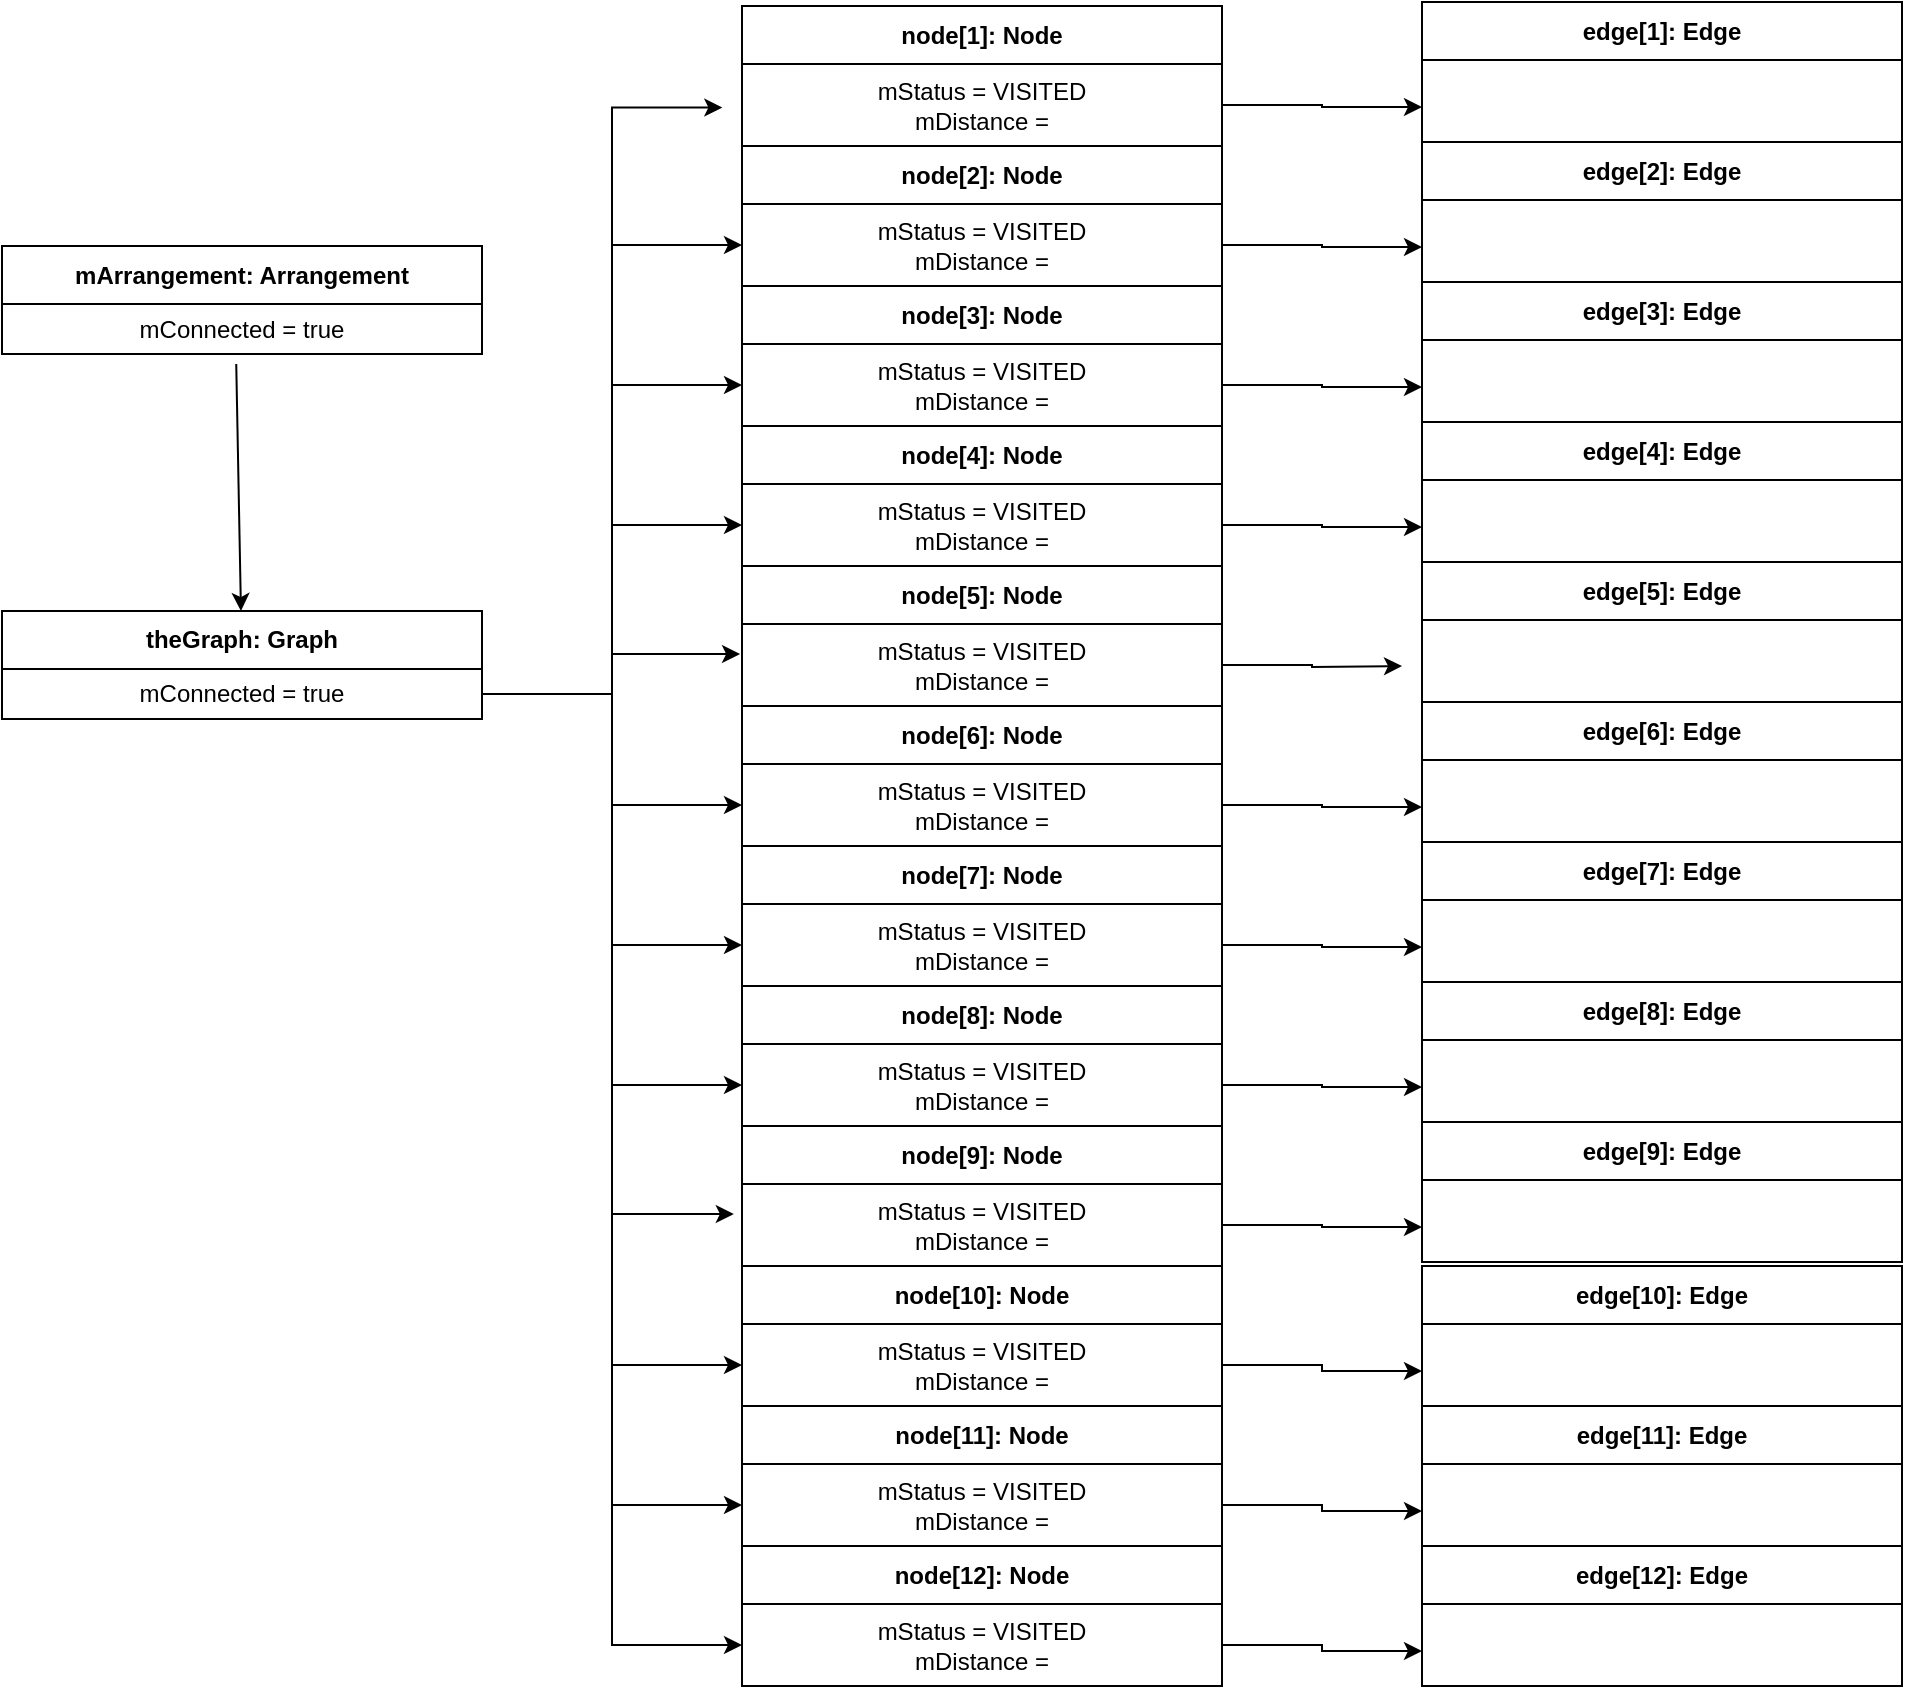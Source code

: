 <mxfile version="22.1.16" type="github">
  <diagram name="Seite-1" id="NgwSmQi8EFkBgkwMMpHe">
    <mxGraphModel dx="1687" dy="911" grid="1" gridSize="10" guides="1" tooltips="1" connect="1" arrows="1" fold="1" page="1" pageScale="1" pageWidth="2336" pageHeight="1654" math="0" shadow="0">
      <root>
        <mxCell id="0" />
        <mxCell id="1" parent="0" />
        <mxCell id="ugMAEvGEVpi-_gipkM1e-5" value="mArrangement: Arrangement" style="swimlane;fontStyle=1;align=center;verticalAlign=middle;childLayout=stackLayout;horizontal=1;startSize=29;horizontalStack=0;resizeParent=1;resizeParentMax=0;resizeLast=0;collapsible=0;marginBottom=0;html=1;whiteSpace=wrap;" vertex="1" parent="1">
          <mxGeometry x="540" y="290" width="240" height="54" as="geometry" />
        </mxCell>
        <mxCell id="ugMAEvGEVpi-_gipkM1e-6" value="mConnected = true" style="text;html=1;strokeColor=none;fillColor=none;align=center;verticalAlign=middle;spacingLeft=4;spacingRight=4;overflow=hidden;rotatable=0;points=[[0,0.5],[1,0.5]];portConstraint=eastwest;whiteSpace=wrap;" vertex="1" parent="ugMAEvGEVpi-_gipkM1e-5">
          <mxGeometry y="29" width="240" height="25" as="geometry" />
        </mxCell>
        <mxCell id="ugMAEvGEVpi-_gipkM1e-8" value="theGraph: Graph" style="swimlane;fontStyle=1;align=center;verticalAlign=middle;childLayout=stackLayout;horizontal=1;startSize=29;horizontalStack=0;resizeParent=1;resizeParentMax=0;resizeLast=0;collapsible=0;marginBottom=0;html=1;whiteSpace=wrap;" vertex="1" parent="1">
          <mxGeometry x="540" y="472.5" width="240" height="54" as="geometry" />
        </mxCell>
        <mxCell id="ugMAEvGEVpi-_gipkM1e-9" value="mConnected = true" style="text;html=1;strokeColor=none;fillColor=none;align=center;verticalAlign=middle;spacingLeft=4;spacingRight=4;overflow=hidden;rotatable=0;points=[[0,0.5],[1,0.5]];portConstraint=eastwest;whiteSpace=wrap;" vertex="1" parent="ugMAEvGEVpi-_gipkM1e-8">
          <mxGeometry y="29" width="240" height="25" as="geometry" />
        </mxCell>
        <mxCell id="ugMAEvGEVpi-_gipkM1e-11" value="node[1]: Node" style="swimlane;fontStyle=1;align=center;verticalAlign=middle;childLayout=stackLayout;horizontal=1;startSize=29;horizontalStack=0;resizeParent=1;resizeParentMax=0;resizeLast=0;collapsible=0;marginBottom=0;html=1;whiteSpace=wrap;" vertex="1" parent="1">
          <mxGeometry x="910" y="170" width="240" height="70" as="geometry" />
        </mxCell>
        <mxCell id="ugMAEvGEVpi-_gipkM1e-12" value="&lt;div&gt;mStatus = VISITED&lt;/div&gt;&lt;div&gt;mDistance = &lt;br&gt;&lt;/div&gt;" style="text;html=1;strokeColor=none;fillColor=none;align=center;verticalAlign=middle;spacingLeft=4;spacingRight=4;overflow=hidden;rotatable=0;points=[[0,0.5],[1,0.5]];portConstraint=eastwest;whiteSpace=wrap;" vertex="1" parent="ugMAEvGEVpi-_gipkM1e-11">
          <mxGeometry y="29" width="240" height="41" as="geometry" />
        </mxCell>
        <mxCell id="ugMAEvGEVpi-_gipkM1e-13" value="node[2]: Node" style="swimlane;fontStyle=1;align=center;verticalAlign=middle;childLayout=stackLayout;horizontal=1;startSize=29;horizontalStack=0;resizeParent=1;resizeParentMax=0;resizeLast=0;collapsible=0;marginBottom=0;html=1;whiteSpace=wrap;" vertex="1" parent="1">
          <mxGeometry x="910" y="240" width="240" height="70" as="geometry" />
        </mxCell>
        <mxCell id="ugMAEvGEVpi-_gipkM1e-14" value="&lt;div&gt;mStatus = VISITED&lt;/div&gt;&lt;div&gt;mDistance = &lt;br&gt;&lt;/div&gt;" style="text;html=1;strokeColor=none;fillColor=none;align=center;verticalAlign=middle;spacingLeft=4;spacingRight=4;overflow=hidden;rotatable=0;points=[[0,0.5],[1,0.5]];portConstraint=eastwest;whiteSpace=wrap;" vertex="1" parent="ugMAEvGEVpi-_gipkM1e-13">
          <mxGeometry y="29" width="240" height="41" as="geometry" />
        </mxCell>
        <mxCell id="ugMAEvGEVpi-_gipkM1e-15" value="node[3]: Node" style="swimlane;fontStyle=1;align=center;verticalAlign=middle;childLayout=stackLayout;horizontal=1;startSize=29;horizontalStack=0;resizeParent=1;resizeParentMax=0;resizeLast=0;collapsible=0;marginBottom=0;html=1;whiteSpace=wrap;" vertex="1" parent="1">
          <mxGeometry x="910" y="310" width="240" height="70" as="geometry" />
        </mxCell>
        <mxCell id="ugMAEvGEVpi-_gipkM1e-16" value="&lt;div&gt;mStatus = VISITED&lt;/div&gt;&lt;div&gt;mDistance = &lt;br&gt;&lt;/div&gt;" style="text;html=1;strokeColor=none;fillColor=none;align=center;verticalAlign=middle;spacingLeft=4;spacingRight=4;overflow=hidden;rotatable=0;points=[[0,0.5],[1,0.5]];portConstraint=eastwest;whiteSpace=wrap;" vertex="1" parent="ugMAEvGEVpi-_gipkM1e-15">
          <mxGeometry y="29" width="240" height="41" as="geometry" />
        </mxCell>
        <mxCell id="ugMAEvGEVpi-_gipkM1e-17" value="node[4]: Node" style="swimlane;fontStyle=1;align=center;verticalAlign=middle;childLayout=stackLayout;horizontal=1;startSize=29;horizontalStack=0;resizeParent=1;resizeParentMax=0;resizeLast=0;collapsible=0;marginBottom=0;html=1;whiteSpace=wrap;" vertex="1" parent="1">
          <mxGeometry x="910" y="380" width="240" height="70" as="geometry" />
        </mxCell>
        <mxCell id="ugMAEvGEVpi-_gipkM1e-18" value="&lt;div&gt;mStatus = VISITED&lt;/div&gt;&lt;div&gt;mDistance = &lt;br&gt;&lt;/div&gt;" style="text;html=1;strokeColor=none;fillColor=none;align=center;verticalAlign=middle;spacingLeft=4;spacingRight=4;overflow=hidden;rotatable=0;points=[[0,0.5],[1,0.5]];portConstraint=eastwest;whiteSpace=wrap;" vertex="1" parent="ugMAEvGEVpi-_gipkM1e-17">
          <mxGeometry y="29" width="240" height="41" as="geometry" />
        </mxCell>
        <mxCell id="ugMAEvGEVpi-_gipkM1e-19" value="node[5]: Node" style="swimlane;fontStyle=1;align=center;verticalAlign=middle;childLayout=stackLayout;horizontal=1;startSize=29;horizontalStack=0;resizeParent=1;resizeParentMax=0;resizeLast=0;collapsible=0;marginBottom=0;html=1;whiteSpace=wrap;" vertex="1" parent="1">
          <mxGeometry x="910" y="450" width="240" height="70" as="geometry" />
        </mxCell>
        <mxCell id="ugMAEvGEVpi-_gipkM1e-63" style="edgeStyle=orthogonalEdgeStyle;rounded=0;orthogonalLoop=1;jettySize=auto;html=1;exitX=1;exitY=0.5;exitDx=0;exitDy=0;" edge="1" parent="ugMAEvGEVpi-_gipkM1e-19" source="ugMAEvGEVpi-_gipkM1e-20">
          <mxGeometry relative="1" as="geometry">
            <mxPoint x="330" y="50" as="targetPoint" />
          </mxGeometry>
        </mxCell>
        <mxCell id="ugMAEvGEVpi-_gipkM1e-20" value="&lt;div&gt;mStatus = VISITED&lt;/div&gt;&lt;div&gt;mDistance = &lt;br&gt;&lt;/div&gt;" style="text;html=1;strokeColor=none;fillColor=none;align=center;verticalAlign=middle;spacingLeft=4;spacingRight=4;overflow=hidden;rotatable=0;points=[[0,0.5],[1,0.5]];portConstraint=eastwest;whiteSpace=wrap;" vertex="1" parent="ugMAEvGEVpi-_gipkM1e-19">
          <mxGeometry y="29" width="240" height="41" as="geometry" />
        </mxCell>
        <mxCell id="ugMAEvGEVpi-_gipkM1e-21" value="node[9]: Node" style="swimlane;fontStyle=1;align=center;verticalAlign=middle;childLayout=stackLayout;horizontal=1;startSize=29;horizontalStack=0;resizeParent=1;resizeParentMax=0;resizeLast=0;collapsible=0;marginBottom=0;html=1;whiteSpace=wrap;" vertex="1" parent="1">
          <mxGeometry x="910" y="730" width="240" height="70" as="geometry" />
        </mxCell>
        <mxCell id="ugMAEvGEVpi-_gipkM1e-22" value="&lt;div&gt;mStatus = VISITED&lt;/div&gt;&lt;div&gt;mDistance = &lt;br&gt;&lt;/div&gt;" style="text;html=1;strokeColor=none;fillColor=none;align=center;verticalAlign=middle;spacingLeft=4;spacingRight=4;overflow=hidden;rotatable=0;points=[[0,0.5],[1,0.5]];portConstraint=eastwest;whiteSpace=wrap;" vertex="1" parent="ugMAEvGEVpi-_gipkM1e-21">
          <mxGeometry y="29" width="240" height="41" as="geometry" />
        </mxCell>
        <mxCell id="ugMAEvGEVpi-_gipkM1e-23" value="node[8]: Node" style="swimlane;fontStyle=1;align=center;verticalAlign=middle;childLayout=stackLayout;horizontal=1;startSize=29;horizontalStack=0;resizeParent=1;resizeParentMax=0;resizeLast=0;collapsible=0;marginBottom=0;html=1;whiteSpace=wrap;" vertex="1" parent="1">
          <mxGeometry x="910" y="660" width="240" height="70" as="geometry" />
        </mxCell>
        <mxCell id="ugMAEvGEVpi-_gipkM1e-24" value="&lt;div&gt;mStatus = VISITED&lt;/div&gt;&lt;div&gt;mDistance = &lt;br&gt;&lt;/div&gt;" style="text;html=1;strokeColor=none;fillColor=none;align=center;verticalAlign=middle;spacingLeft=4;spacingRight=4;overflow=hidden;rotatable=0;points=[[0,0.5],[1,0.5]];portConstraint=eastwest;whiteSpace=wrap;" vertex="1" parent="ugMAEvGEVpi-_gipkM1e-23">
          <mxGeometry y="29" width="240" height="41" as="geometry" />
        </mxCell>
        <mxCell id="ugMAEvGEVpi-_gipkM1e-25" value="node[7]: Node" style="swimlane;fontStyle=1;align=center;verticalAlign=middle;childLayout=stackLayout;horizontal=1;startSize=29;horizontalStack=0;resizeParent=1;resizeParentMax=0;resizeLast=0;collapsible=0;marginBottom=0;html=1;whiteSpace=wrap;" vertex="1" parent="1">
          <mxGeometry x="910" y="590" width="240" height="70" as="geometry" />
        </mxCell>
        <mxCell id="ugMAEvGEVpi-_gipkM1e-26" value="&lt;div&gt;mStatus = VISITED&lt;/div&gt;&lt;div&gt;mDistance = &lt;br&gt;&lt;/div&gt;" style="text;html=1;strokeColor=none;fillColor=none;align=center;verticalAlign=middle;spacingLeft=4;spacingRight=4;overflow=hidden;rotatable=0;points=[[0,0.5],[1,0.5]];portConstraint=eastwest;whiteSpace=wrap;" vertex="1" parent="ugMAEvGEVpi-_gipkM1e-25">
          <mxGeometry y="29" width="240" height="41" as="geometry" />
        </mxCell>
        <mxCell id="ugMAEvGEVpi-_gipkM1e-27" value="node[6]: Node" style="swimlane;fontStyle=1;align=center;verticalAlign=middle;childLayout=stackLayout;horizontal=1;startSize=29;horizontalStack=0;resizeParent=1;resizeParentMax=0;resizeLast=0;collapsible=0;marginBottom=0;html=1;whiteSpace=wrap;" vertex="1" parent="1">
          <mxGeometry x="910" y="520" width="240" height="70" as="geometry" />
        </mxCell>
        <mxCell id="ugMAEvGEVpi-_gipkM1e-28" value="&lt;div&gt;mStatus = VISITED&lt;/div&gt;&lt;div&gt;mDistance = &lt;br&gt;&lt;/div&gt;" style="text;html=1;strokeColor=none;fillColor=none;align=center;verticalAlign=middle;spacingLeft=4;spacingRight=4;overflow=hidden;rotatable=0;points=[[0,0.5],[1,0.5]];portConstraint=eastwest;whiteSpace=wrap;" vertex="1" parent="ugMAEvGEVpi-_gipkM1e-27">
          <mxGeometry y="29" width="240" height="41" as="geometry" />
        </mxCell>
        <mxCell id="ugMAEvGEVpi-_gipkM1e-29" value="node[12]: Node" style="swimlane;fontStyle=1;align=center;verticalAlign=middle;childLayout=stackLayout;horizontal=1;startSize=29;horizontalStack=0;resizeParent=1;resizeParentMax=0;resizeLast=0;collapsible=0;marginBottom=0;html=1;whiteSpace=wrap;" vertex="1" parent="1">
          <mxGeometry x="910" y="940" width="240" height="70" as="geometry" />
        </mxCell>
        <mxCell id="ugMAEvGEVpi-_gipkM1e-30" value="&lt;div&gt;mStatus = VISITED&lt;/div&gt;&lt;div&gt;mDistance = &lt;br&gt;&lt;/div&gt;" style="text;html=1;strokeColor=none;fillColor=none;align=center;verticalAlign=middle;spacingLeft=4;spacingRight=4;overflow=hidden;rotatable=0;points=[[0,0.5],[1,0.5]];portConstraint=eastwest;whiteSpace=wrap;" vertex="1" parent="ugMAEvGEVpi-_gipkM1e-29">
          <mxGeometry y="29" width="240" height="41" as="geometry" />
        </mxCell>
        <mxCell id="ugMAEvGEVpi-_gipkM1e-31" value="node[11]: Node" style="swimlane;fontStyle=1;align=center;verticalAlign=middle;childLayout=stackLayout;horizontal=1;startSize=29;horizontalStack=0;resizeParent=1;resizeParentMax=0;resizeLast=0;collapsible=0;marginBottom=0;html=1;whiteSpace=wrap;" vertex="1" parent="1">
          <mxGeometry x="910" y="870" width="240" height="70" as="geometry" />
        </mxCell>
        <mxCell id="ugMAEvGEVpi-_gipkM1e-32" value="&lt;div&gt;mStatus = VISITED&lt;/div&gt;&lt;div&gt;mDistance = &lt;br&gt;&lt;/div&gt;" style="text;html=1;strokeColor=none;fillColor=none;align=center;verticalAlign=middle;spacingLeft=4;spacingRight=4;overflow=hidden;rotatable=0;points=[[0,0.5],[1,0.5]];portConstraint=eastwest;whiteSpace=wrap;" vertex="1" parent="ugMAEvGEVpi-_gipkM1e-31">
          <mxGeometry y="29" width="240" height="41" as="geometry" />
        </mxCell>
        <mxCell id="ugMAEvGEVpi-_gipkM1e-33" value="node[10]: Node" style="swimlane;fontStyle=1;align=center;verticalAlign=middle;childLayout=stackLayout;horizontal=1;startSize=29;horizontalStack=0;resizeParent=1;resizeParentMax=0;resizeLast=0;collapsible=0;marginBottom=0;html=1;whiteSpace=wrap;" vertex="1" parent="1">
          <mxGeometry x="910" y="800" width="240" height="70" as="geometry" />
        </mxCell>
        <mxCell id="ugMAEvGEVpi-_gipkM1e-34" value="&lt;div&gt;mStatus = VISITED&lt;/div&gt;&lt;div&gt;mDistance = &lt;br&gt;&lt;/div&gt;" style="text;html=1;strokeColor=none;fillColor=none;align=center;verticalAlign=middle;spacingLeft=4;spacingRight=4;overflow=hidden;rotatable=0;points=[[0,0.5],[1,0.5]];portConstraint=eastwest;whiteSpace=wrap;" vertex="1" parent="ugMAEvGEVpi-_gipkM1e-33">
          <mxGeometry y="29" width="240" height="41" as="geometry" />
        </mxCell>
        <mxCell id="ugMAEvGEVpi-_gipkM1e-35" value="edge[1]: Edge" style="swimlane;fontStyle=1;align=center;verticalAlign=middle;childLayout=stackLayout;horizontal=1;startSize=29;horizontalStack=0;resizeParent=1;resizeParentMax=0;resizeLast=0;collapsible=0;marginBottom=0;html=1;whiteSpace=wrap;" vertex="1" parent="1">
          <mxGeometry x="1250" y="168" width="240" height="70" as="geometry" />
        </mxCell>
        <mxCell id="ugMAEvGEVpi-_gipkM1e-38" value="edge[2]: Edge" style="swimlane;fontStyle=1;align=center;verticalAlign=middle;childLayout=stackLayout;horizontal=1;startSize=29;horizontalStack=0;resizeParent=1;resizeParentMax=0;resizeLast=0;collapsible=0;marginBottom=0;html=1;whiteSpace=wrap;" vertex="1" parent="1">
          <mxGeometry x="1250" y="238" width="240" height="70" as="geometry" />
        </mxCell>
        <mxCell id="ugMAEvGEVpi-_gipkM1e-39" value="edge[3]: Edge" style="swimlane;fontStyle=1;align=center;verticalAlign=middle;childLayout=stackLayout;horizontal=1;startSize=29;horizontalStack=0;resizeParent=1;resizeParentMax=0;resizeLast=0;collapsible=0;marginBottom=0;html=1;whiteSpace=wrap;" vertex="1" parent="1">
          <mxGeometry x="1250" y="308" width="240" height="70" as="geometry" />
        </mxCell>
        <mxCell id="ugMAEvGEVpi-_gipkM1e-48" value="edge[4]: Edge" style="swimlane;fontStyle=1;align=center;verticalAlign=middle;childLayout=stackLayout;horizontal=1;startSize=29;horizontalStack=0;resizeParent=1;resizeParentMax=0;resizeLast=0;collapsible=0;marginBottom=0;html=1;whiteSpace=wrap;" vertex="1" parent="1">
          <mxGeometry x="1250" y="378" width="240" height="70" as="geometry" />
        </mxCell>
        <mxCell id="ugMAEvGEVpi-_gipkM1e-49" value="edge[5]: Edge" style="swimlane;fontStyle=1;align=center;verticalAlign=middle;childLayout=stackLayout;horizontal=1;startSize=29;horizontalStack=0;resizeParent=1;resizeParentMax=0;resizeLast=0;collapsible=0;marginBottom=0;html=1;whiteSpace=wrap;" vertex="1" parent="1">
          <mxGeometry x="1250" y="448" width="240" height="70" as="geometry" />
        </mxCell>
        <mxCell id="ugMAEvGEVpi-_gipkM1e-50" value="edge[6]: Edge" style="swimlane;fontStyle=1;align=center;verticalAlign=middle;childLayout=stackLayout;horizontal=1;startSize=29;horizontalStack=0;resizeParent=1;resizeParentMax=0;resizeLast=0;collapsible=0;marginBottom=0;html=1;whiteSpace=wrap;" vertex="1" parent="1">
          <mxGeometry x="1250" y="518" width="240" height="70" as="geometry" />
        </mxCell>
        <mxCell id="ugMAEvGEVpi-_gipkM1e-51" value="edge[7]: Edge" style="swimlane;fontStyle=1;align=center;verticalAlign=middle;childLayout=stackLayout;horizontal=1;startSize=29;horizontalStack=0;resizeParent=1;resizeParentMax=0;resizeLast=0;collapsible=0;marginBottom=0;html=1;whiteSpace=wrap;" vertex="1" parent="1">
          <mxGeometry x="1250" y="588" width="240" height="70" as="geometry" />
        </mxCell>
        <mxCell id="ugMAEvGEVpi-_gipkM1e-52" value="edge[8]: Edge" style="swimlane;fontStyle=1;align=center;verticalAlign=middle;childLayout=stackLayout;horizontal=1;startSize=29;horizontalStack=0;resizeParent=1;resizeParentMax=0;resizeLast=0;collapsible=0;marginBottom=0;html=1;whiteSpace=wrap;" vertex="1" parent="1">
          <mxGeometry x="1250" y="658" width="240" height="70" as="geometry" />
        </mxCell>
        <mxCell id="ugMAEvGEVpi-_gipkM1e-53" value="edge[9]: Edge" style="swimlane;fontStyle=1;align=center;verticalAlign=middle;childLayout=stackLayout;horizontal=1;startSize=29;horizontalStack=0;resizeParent=1;resizeParentMax=0;resizeLast=0;collapsible=0;marginBottom=0;html=1;whiteSpace=wrap;" vertex="1" parent="1">
          <mxGeometry x="1250" y="728" width="240" height="70" as="geometry" />
        </mxCell>
        <mxCell id="ugMAEvGEVpi-_gipkM1e-54" value="edge[10]: Edge" style="swimlane;fontStyle=1;align=center;verticalAlign=middle;childLayout=stackLayout;horizontal=1;startSize=29;horizontalStack=0;resizeParent=1;resizeParentMax=0;resizeLast=0;collapsible=0;marginBottom=0;html=1;whiteSpace=wrap;" vertex="1" parent="1">
          <mxGeometry x="1250" y="800" width="240" height="70" as="geometry" />
        </mxCell>
        <mxCell id="ugMAEvGEVpi-_gipkM1e-55" value="edge[11]: Edge" style="swimlane;fontStyle=1;align=center;verticalAlign=middle;childLayout=stackLayout;horizontal=1;startSize=29;horizontalStack=0;resizeParent=1;resizeParentMax=0;resizeLast=0;collapsible=0;marginBottom=0;html=1;whiteSpace=wrap;" vertex="1" parent="1">
          <mxGeometry x="1250" y="870" width="240" height="70" as="geometry" />
        </mxCell>
        <mxCell id="ugMAEvGEVpi-_gipkM1e-56" value="edge[12]: Edge" style="swimlane;fontStyle=1;align=center;verticalAlign=middle;childLayout=stackLayout;horizontal=1;startSize=29;horizontalStack=0;resizeParent=1;resizeParentMax=0;resizeLast=0;collapsible=0;marginBottom=0;html=1;whiteSpace=wrap;" vertex="1" parent="1">
          <mxGeometry x="1250" y="940" width="240" height="70" as="geometry" />
        </mxCell>
        <mxCell id="ugMAEvGEVpi-_gipkM1e-57" style="edgeStyle=orthogonalEdgeStyle;rounded=0;orthogonalLoop=1;jettySize=auto;html=1;exitX=1;exitY=0.5;exitDx=0;exitDy=0;entryX=-0.041;entryY=0.531;entryDx=0;entryDy=0;entryPerimeter=0;" edge="1" parent="1" source="ugMAEvGEVpi-_gipkM1e-9" target="ugMAEvGEVpi-_gipkM1e-12">
          <mxGeometry relative="1" as="geometry" />
        </mxCell>
        <mxCell id="ugMAEvGEVpi-_gipkM1e-58" style="edgeStyle=orthogonalEdgeStyle;rounded=0;orthogonalLoop=1;jettySize=auto;html=1;exitX=1;exitY=0.5;exitDx=0;exitDy=0;entryX=0;entryY=0.5;entryDx=0;entryDy=0;" edge="1" parent="1" source="ugMAEvGEVpi-_gipkM1e-9" target="ugMAEvGEVpi-_gipkM1e-14">
          <mxGeometry relative="1" as="geometry" />
        </mxCell>
        <mxCell id="ugMAEvGEVpi-_gipkM1e-59" style="edgeStyle=orthogonalEdgeStyle;rounded=0;orthogonalLoop=1;jettySize=auto;html=1;exitX=1;exitY=0.5;exitDx=0;exitDy=0;entryX=0;entryY=0.75;entryDx=0;entryDy=0;" edge="1" parent="1" source="ugMAEvGEVpi-_gipkM1e-12" target="ugMAEvGEVpi-_gipkM1e-35">
          <mxGeometry relative="1" as="geometry" />
        </mxCell>
        <mxCell id="ugMAEvGEVpi-_gipkM1e-60" style="edgeStyle=orthogonalEdgeStyle;rounded=0;orthogonalLoop=1;jettySize=auto;html=1;exitX=1;exitY=0.5;exitDx=0;exitDy=0;entryX=0;entryY=0.75;entryDx=0;entryDy=0;" edge="1" parent="1" source="ugMAEvGEVpi-_gipkM1e-14" target="ugMAEvGEVpi-_gipkM1e-38">
          <mxGeometry relative="1" as="geometry" />
        </mxCell>
        <mxCell id="ugMAEvGEVpi-_gipkM1e-61" style="edgeStyle=orthogonalEdgeStyle;rounded=0;orthogonalLoop=1;jettySize=auto;html=1;exitX=1;exitY=0.5;exitDx=0;exitDy=0;entryX=0;entryY=0.75;entryDx=0;entryDy=0;" edge="1" parent="1" source="ugMAEvGEVpi-_gipkM1e-16" target="ugMAEvGEVpi-_gipkM1e-39">
          <mxGeometry relative="1" as="geometry" />
        </mxCell>
        <mxCell id="ugMAEvGEVpi-_gipkM1e-62" style="edgeStyle=orthogonalEdgeStyle;rounded=0;orthogonalLoop=1;jettySize=auto;html=1;exitX=1;exitY=0.5;exitDx=0;exitDy=0;entryX=0;entryY=0.75;entryDx=0;entryDy=0;" edge="1" parent="1" source="ugMAEvGEVpi-_gipkM1e-18" target="ugMAEvGEVpi-_gipkM1e-48">
          <mxGeometry relative="1" as="geometry" />
        </mxCell>
        <mxCell id="ugMAEvGEVpi-_gipkM1e-64" style="edgeStyle=orthogonalEdgeStyle;rounded=0;orthogonalLoop=1;jettySize=auto;html=1;exitX=1;exitY=0.5;exitDx=0;exitDy=0;entryX=0;entryY=0.75;entryDx=0;entryDy=0;" edge="1" parent="1" source="ugMAEvGEVpi-_gipkM1e-28" target="ugMAEvGEVpi-_gipkM1e-50">
          <mxGeometry relative="1" as="geometry" />
        </mxCell>
        <mxCell id="ugMAEvGEVpi-_gipkM1e-65" style="edgeStyle=orthogonalEdgeStyle;rounded=0;orthogonalLoop=1;jettySize=auto;html=1;exitX=1;exitY=0.5;exitDx=0;exitDy=0;entryX=0;entryY=0.75;entryDx=0;entryDy=0;" edge="1" parent="1" source="ugMAEvGEVpi-_gipkM1e-26" target="ugMAEvGEVpi-_gipkM1e-51">
          <mxGeometry relative="1" as="geometry" />
        </mxCell>
        <mxCell id="ugMAEvGEVpi-_gipkM1e-66" style="edgeStyle=orthogonalEdgeStyle;rounded=0;orthogonalLoop=1;jettySize=auto;html=1;exitX=1;exitY=0.5;exitDx=0;exitDy=0;entryX=0;entryY=0.75;entryDx=0;entryDy=0;" edge="1" parent="1" source="ugMAEvGEVpi-_gipkM1e-24" target="ugMAEvGEVpi-_gipkM1e-52">
          <mxGeometry relative="1" as="geometry" />
        </mxCell>
        <mxCell id="ugMAEvGEVpi-_gipkM1e-67" style="edgeStyle=orthogonalEdgeStyle;rounded=0;orthogonalLoop=1;jettySize=auto;html=1;exitX=1;exitY=0.5;exitDx=0;exitDy=0;entryX=0;entryY=0.75;entryDx=0;entryDy=0;" edge="1" parent="1" source="ugMAEvGEVpi-_gipkM1e-22" target="ugMAEvGEVpi-_gipkM1e-53">
          <mxGeometry relative="1" as="geometry" />
        </mxCell>
        <mxCell id="ugMAEvGEVpi-_gipkM1e-68" style="edgeStyle=orthogonalEdgeStyle;rounded=0;orthogonalLoop=1;jettySize=auto;html=1;exitX=1;exitY=0.5;exitDx=0;exitDy=0;entryX=0;entryY=0.75;entryDx=0;entryDy=0;" edge="1" parent="1" source="ugMAEvGEVpi-_gipkM1e-34" target="ugMAEvGEVpi-_gipkM1e-54">
          <mxGeometry relative="1" as="geometry" />
        </mxCell>
        <mxCell id="ugMAEvGEVpi-_gipkM1e-69" style="edgeStyle=orthogonalEdgeStyle;rounded=0;orthogonalLoop=1;jettySize=auto;html=1;exitX=1;exitY=0.5;exitDx=0;exitDy=0;entryX=0;entryY=0.75;entryDx=0;entryDy=0;" edge="1" parent="1" source="ugMAEvGEVpi-_gipkM1e-32" target="ugMAEvGEVpi-_gipkM1e-55">
          <mxGeometry relative="1" as="geometry" />
        </mxCell>
        <mxCell id="ugMAEvGEVpi-_gipkM1e-70" style="edgeStyle=orthogonalEdgeStyle;rounded=0;orthogonalLoop=1;jettySize=auto;html=1;exitX=1;exitY=0.5;exitDx=0;exitDy=0;entryX=0;entryY=0.75;entryDx=0;entryDy=0;" edge="1" parent="1" source="ugMAEvGEVpi-_gipkM1e-30" target="ugMAEvGEVpi-_gipkM1e-56">
          <mxGeometry relative="1" as="geometry" />
        </mxCell>
        <mxCell id="ugMAEvGEVpi-_gipkM1e-71" value="" style="endArrow=classic;html=1;rounded=0;exitX=0.488;exitY=1.2;exitDx=0;exitDy=0;exitPerimeter=0;" edge="1" parent="1" source="ugMAEvGEVpi-_gipkM1e-6" target="ugMAEvGEVpi-_gipkM1e-8">
          <mxGeometry width="50" height="50" relative="1" as="geometry">
            <mxPoint x="1060" y="530" as="sourcePoint" />
            <mxPoint x="1110" y="480" as="targetPoint" />
          </mxGeometry>
        </mxCell>
        <mxCell id="ugMAEvGEVpi-_gipkM1e-72" style="edgeStyle=orthogonalEdgeStyle;rounded=0;orthogonalLoop=1;jettySize=auto;html=1;exitX=1;exitY=0.5;exitDx=0;exitDy=0;entryX=0;entryY=0.5;entryDx=0;entryDy=0;" edge="1" parent="1" source="ugMAEvGEVpi-_gipkM1e-9" target="ugMAEvGEVpi-_gipkM1e-16">
          <mxGeometry relative="1" as="geometry" />
        </mxCell>
        <mxCell id="ugMAEvGEVpi-_gipkM1e-73" style="edgeStyle=orthogonalEdgeStyle;rounded=0;orthogonalLoop=1;jettySize=auto;html=1;exitX=1;exitY=0.5;exitDx=0;exitDy=0;entryX=0;entryY=0.5;entryDx=0;entryDy=0;" edge="1" parent="1" source="ugMAEvGEVpi-_gipkM1e-9" target="ugMAEvGEVpi-_gipkM1e-18">
          <mxGeometry relative="1" as="geometry" />
        </mxCell>
        <mxCell id="ugMAEvGEVpi-_gipkM1e-74" style="edgeStyle=orthogonalEdgeStyle;rounded=0;orthogonalLoop=1;jettySize=auto;html=1;exitX=1;exitY=0.5;exitDx=0;exitDy=0;entryX=-0.004;entryY=0.366;entryDx=0;entryDy=0;entryPerimeter=0;" edge="1" parent="1" source="ugMAEvGEVpi-_gipkM1e-9" target="ugMAEvGEVpi-_gipkM1e-20">
          <mxGeometry relative="1" as="geometry" />
        </mxCell>
        <mxCell id="ugMAEvGEVpi-_gipkM1e-75" style="edgeStyle=orthogonalEdgeStyle;rounded=0;orthogonalLoop=1;jettySize=auto;html=1;exitX=1;exitY=0.5;exitDx=0;exitDy=0;entryX=0;entryY=0.5;entryDx=0;entryDy=0;" edge="1" parent="1" source="ugMAEvGEVpi-_gipkM1e-9" target="ugMAEvGEVpi-_gipkM1e-28">
          <mxGeometry relative="1" as="geometry" />
        </mxCell>
        <mxCell id="ugMAEvGEVpi-_gipkM1e-76" style="edgeStyle=orthogonalEdgeStyle;rounded=0;orthogonalLoop=1;jettySize=auto;html=1;exitX=1;exitY=0.5;exitDx=0;exitDy=0;entryX=0;entryY=0.5;entryDx=0;entryDy=0;" edge="1" parent="1" source="ugMAEvGEVpi-_gipkM1e-9" target="ugMAEvGEVpi-_gipkM1e-26">
          <mxGeometry relative="1" as="geometry" />
        </mxCell>
        <mxCell id="ugMAEvGEVpi-_gipkM1e-77" style="edgeStyle=orthogonalEdgeStyle;rounded=0;orthogonalLoop=1;jettySize=auto;html=1;exitX=1;exitY=0.5;exitDx=0;exitDy=0;entryX=0;entryY=0.5;entryDx=0;entryDy=0;" edge="1" parent="1" source="ugMAEvGEVpi-_gipkM1e-9" target="ugMAEvGEVpi-_gipkM1e-24">
          <mxGeometry relative="1" as="geometry" />
        </mxCell>
        <mxCell id="ugMAEvGEVpi-_gipkM1e-78" style="edgeStyle=orthogonalEdgeStyle;rounded=0;orthogonalLoop=1;jettySize=auto;html=1;exitX=1;exitY=0.5;exitDx=0;exitDy=0;entryX=-0.017;entryY=0.366;entryDx=0;entryDy=0;entryPerimeter=0;" edge="1" parent="1" source="ugMAEvGEVpi-_gipkM1e-9" target="ugMAEvGEVpi-_gipkM1e-22">
          <mxGeometry relative="1" as="geometry" />
        </mxCell>
        <mxCell id="ugMAEvGEVpi-_gipkM1e-79" style="edgeStyle=orthogonalEdgeStyle;rounded=0;orthogonalLoop=1;jettySize=auto;html=1;exitX=1;exitY=0.5;exitDx=0;exitDy=0;entryX=0;entryY=0.5;entryDx=0;entryDy=0;" edge="1" parent="1" source="ugMAEvGEVpi-_gipkM1e-9" target="ugMAEvGEVpi-_gipkM1e-34">
          <mxGeometry relative="1" as="geometry" />
        </mxCell>
        <mxCell id="ugMAEvGEVpi-_gipkM1e-80" style="edgeStyle=orthogonalEdgeStyle;rounded=0;orthogonalLoop=1;jettySize=auto;html=1;exitX=1;exitY=0.5;exitDx=0;exitDy=0;entryX=0;entryY=0.5;entryDx=0;entryDy=0;" edge="1" parent="1" source="ugMAEvGEVpi-_gipkM1e-9" target="ugMAEvGEVpi-_gipkM1e-32">
          <mxGeometry relative="1" as="geometry" />
        </mxCell>
        <mxCell id="ugMAEvGEVpi-_gipkM1e-81" style="edgeStyle=orthogonalEdgeStyle;rounded=0;orthogonalLoop=1;jettySize=auto;html=1;exitX=1;exitY=0.5;exitDx=0;exitDy=0;entryX=0;entryY=0.5;entryDx=0;entryDy=0;" edge="1" parent="1" source="ugMAEvGEVpi-_gipkM1e-9" target="ugMAEvGEVpi-_gipkM1e-30">
          <mxGeometry relative="1" as="geometry" />
        </mxCell>
      </root>
    </mxGraphModel>
  </diagram>
</mxfile>
